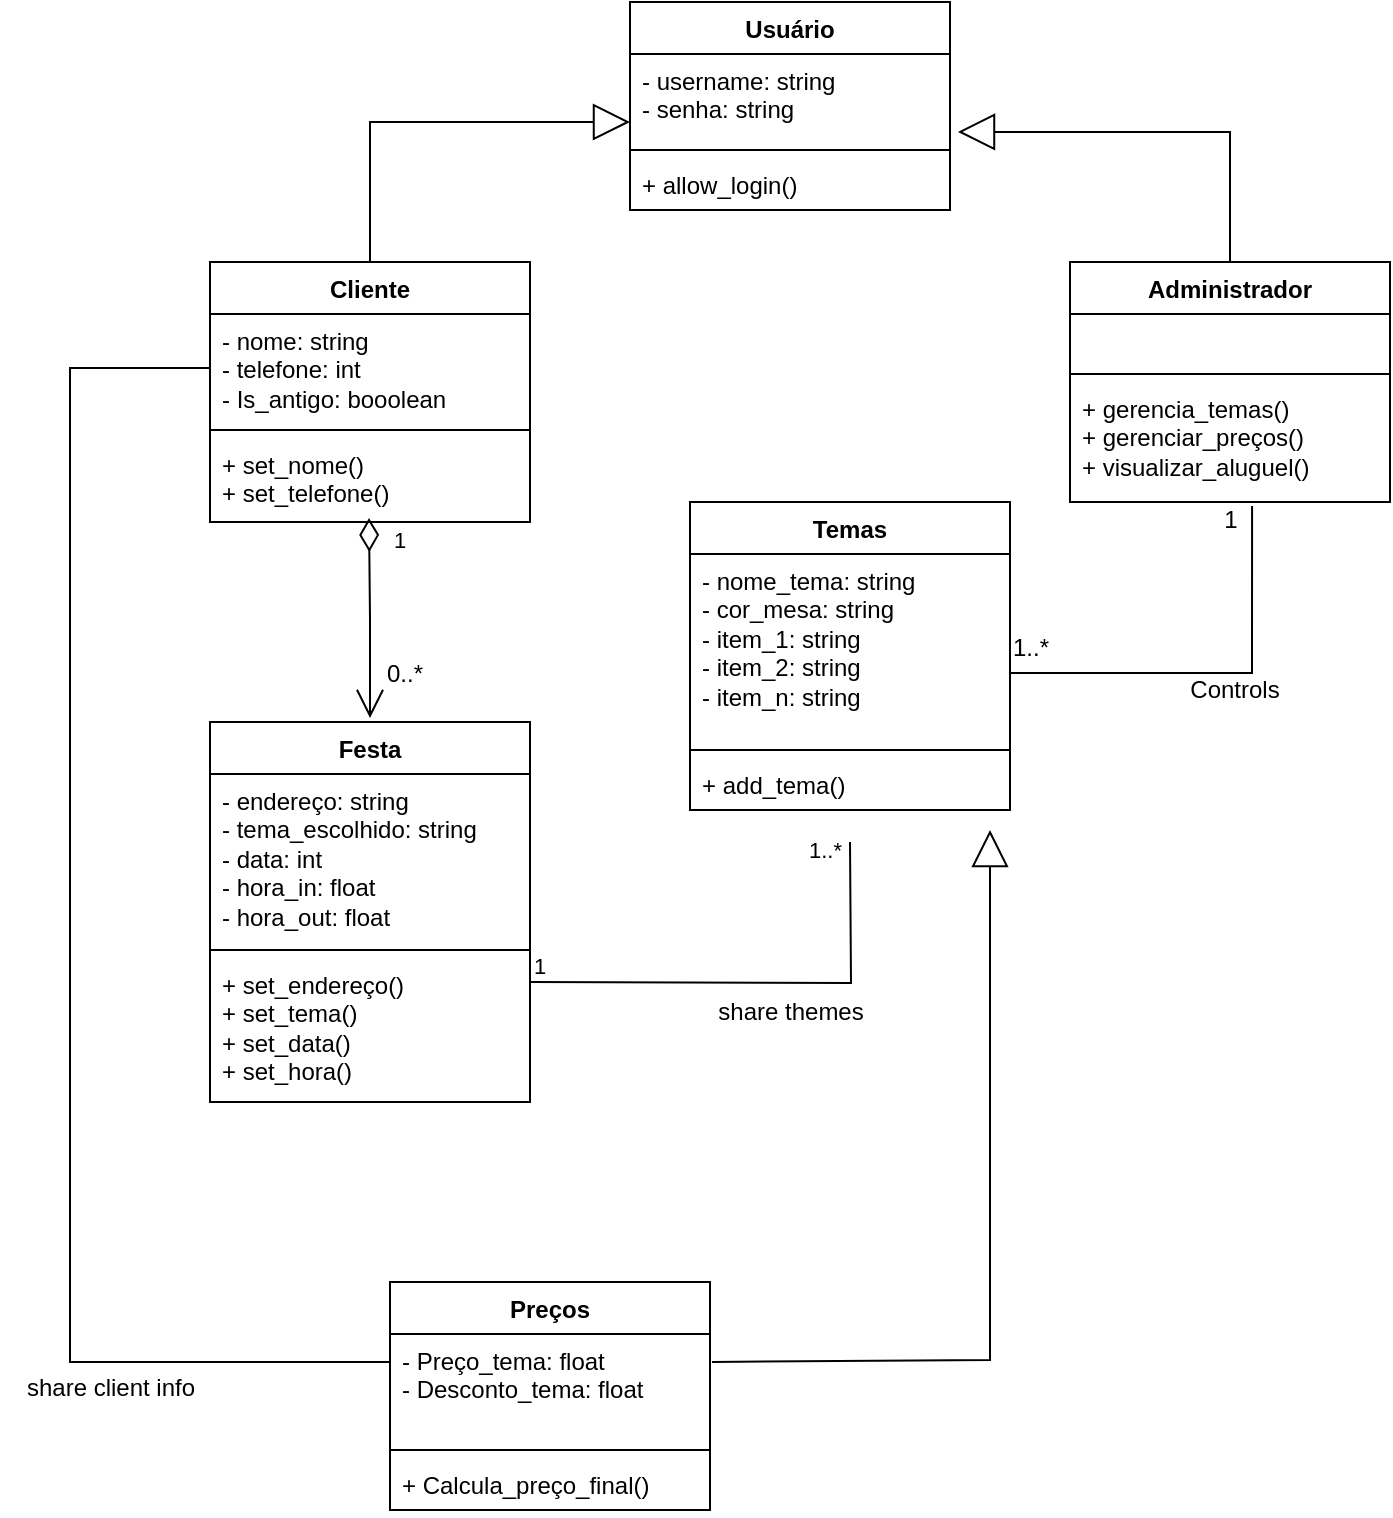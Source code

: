 <mxfile version="26.2.14">
  <diagram name="Página-1" id="S186WggFYl2Cj08Qnkb6">
    <mxGraphModel dx="1111" dy="465" grid="1" gridSize="10" guides="1" tooltips="1" connect="1" arrows="1" fold="1" page="1" pageScale="1" pageWidth="827" pageHeight="1169" math="0" shadow="0">
      <root>
        <mxCell id="0" />
        <mxCell id="1" parent="0" />
        <mxCell id="CjQFgWaDF1PgbPBIqvX5-4" value="Usuário" style="swimlane;fontStyle=1;align=center;verticalAlign=top;childLayout=stackLayout;horizontal=1;startSize=26;horizontalStack=0;resizeParent=1;resizeParentMax=0;resizeLast=0;collapsible=1;marginBottom=0;whiteSpace=wrap;html=1;" vertex="1" parent="1">
          <mxGeometry x="330" y="200" width="160" height="104" as="geometry" />
        </mxCell>
        <mxCell id="CjQFgWaDF1PgbPBIqvX5-5" value="- username: string&lt;div&gt;- senha: string&lt;/div&gt;" style="text;strokeColor=none;fillColor=none;align=left;verticalAlign=top;spacingLeft=4;spacingRight=4;overflow=hidden;rotatable=0;points=[[0,0.5],[1,0.5]];portConstraint=eastwest;whiteSpace=wrap;html=1;" vertex="1" parent="CjQFgWaDF1PgbPBIqvX5-4">
          <mxGeometry y="26" width="160" height="44" as="geometry" />
        </mxCell>
        <mxCell id="CjQFgWaDF1PgbPBIqvX5-6" value="" style="line;strokeWidth=1;fillColor=none;align=left;verticalAlign=middle;spacingTop=-1;spacingLeft=3;spacingRight=3;rotatable=0;labelPosition=right;points=[];portConstraint=eastwest;strokeColor=inherit;" vertex="1" parent="CjQFgWaDF1PgbPBIqvX5-4">
          <mxGeometry y="70" width="160" height="8" as="geometry" />
        </mxCell>
        <mxCell id="CjQFgWaDF1PgbPBIqvX5-7" value="+ allow_login()" style="text;strokeColor=none;fillColor=none;align=left;verticalAlign=top;spacingLeft=4;spacingRight=4;overflow=hidden;rotatable=0;points=[[0,0.5],[1,0.5]];portConstraint=eastwest;whiteSpace=wrap;html=1;" vertex="1" parent="CjQFgWaDF1PgbPBIqvX5-4">
          <mxGeometry y="78" width="160" height="26" as="geometry" />
        </mxCell>
        <mxCell id="CjQFgWaDF1PgbPBIqvX5-8" value="Cliente" style="swimlane;fontStyle=1;align=center;verticalAlign=top;childLayout=stackLayout;horizontal=1;startSize=26;horizontalStack=0;resizeParent=1;resizeParentMax=0;resizeLast=0;collapsible=1;marginBottom=0;whiteSpace=wrap;html=1;" vertex="1" parent="1">
          <mxGeometry x="120" y="330" width="160" height="130" as="geometry" />
        </mxCell>
        <mxCell id="CjQFgWaDF1PgbPBIqvX5-9" value="- nome: string&lt;div&gt;- telefone: int&lt;/div&gt;&lt;div&gt;- Is_antigo: booolean&lt;/div&gt;" style="text;strokeColor=none;fillColor=none;align=left;verticalAlign=top;spacingLeft=4;spacingRight=4;overflow=hidden;rotatable=0;points=[[0,0.5],[1,0.5]];portConstraint=eastwest;whiteSpace=wrap;html=1;" vertex="1" parent="CjQFgWaDF1PgbPBIqvX5-8">
          <mxGeometry y="26" width="160" height="54" as="geometry" />
        </mxCell>
        <mxCell id="CjQFgWaDF1PgbPBIqvX5-10" value="" style="line;strokeWidth=1;fillColor=none;align=left;verticalAlign=middle;spacingTop=-1;spacingLeft=3;spacingRight=3;rotatable=0;labelPosition=right;points=[];portConstraint=eastwest;strokeColor=inherit;" vertex="1" parent="CjQFgWaDF1PgbPBIqvX5-8">
          <mxGeometry y="80" width="160" height="8" as="geometry" />
        </mxCell>
        <mxCell id="CjQFgWaDF1PgbPBIqvX5-11" value="+ set_nome()&lt;div&gt;+ set_telefone()&lt;/div&gt;" style="text;strokeColor=none;fillColor=none;align=left;verticalAlign=top;spacingLeft=4;spacingRight=4;overflow=hidden;rotatable=0;points=[[0,0.5],[1,0.5]];portConstraint=eastwest;whiteSpace=wrap;html=1;" vertex="1" parent="CjQFgWaDF1PgbPBIqvX5-8">
          <mxGeometry y="88" width="160" height="42" as="geometry" />
        </mxCell>
        <mxCell id="CjQFgWaDF1PgbPBIqvX5-16" value="Administrador" style="swimlane;fontStyle=1;align=center;verticalAlign=top;childLayout=stackLayout;horizontal=1;startSize=26;horizontalStack=0;resizeParent=1;resizeParentMax=0;resizeLast=0;collapsible=1;marginBottom=0;whiteSpace=wrap;html=1;" vertex="1" parent="1">
          <mxGeometry x="550" y="330" width="160" height="120" as="geometry" />
        </mxCell>
        <mxCell id="CjQFgWaDF1PgbPBIqvX5-17" value="&lt;div&gt;&lt;br&gt;&lt;/div&gt;&lt;div&gt;&lt;br&gt;&lt;/div&gt;" style="text;strokeColor=none;fillColor=none;align=left;verticalAlign=top;spacingLeft=4;spacingRight=4;overflow=hidden;rotatable=0;points=[[0,0.5],[1,0.5]];portConstraint=eastwest;whiteSpace=wrap;html=1;" vertex="1" parent="CjQFgWaDF1PgbPBIqvX5-16">
          <mxGeometry y="26" width="160" height="26" as="geometry" />
        </mxCell>
        <mxCell id="CjQFgWaDF1PgbPBIqvX5-18" value="" style="line;strokeWidth=1;fillColor=none;align=left;verticalAlign=middle;spacingTop=-1;spacingLeft=3;spacingRight=3;rotatable=0;labelPosition=right;points=[];portConstraint=eastwest;strokeColor=inherit;" vertex="1" parent="CjQFgWaDF1PgbPBIqvX5-16">
          <mxGeometry y="52" width="160" height="8" as="geometry" />
        </mxCell>
        <mxCell id="CjQFgWaDF1PgbPBIqvX5-19" value="+ gerencia_temas()&lt;div&gt;+ gerenciar_preços()&lt;/div&gt;&lt;div&gt;+ visualizar_aluguel()&lt;/div&gt;" style="text;strokeColor=none;fillColor=none;align=left;verticalAlign=top;spacingLeft=4;spacingRight=4;overflow=hidden;rotatable=0;points=[[0,0.5],[1,0.5]];portConstraint=eastwest;whiteSpace=wrap;html=1;" vertex="1" parent="CjQFgWaDF1PgbPBIqvX5-16">
          <mxGeometry y="60" width="160" height="60" as="geometry" />
        </mxCell>
        <mxCell id="CjQFgWaDF1PgbPBIqvX5-20" value="" style="endArrow=block;endSize=16;endFill=0;html=1;rounded=0;exitX=0.5;exitY=0;exitDx=0;exitDy=0;" edge="1" parent="1" source="CjQFgWaDF1PgbPBIqvX5-8">
          <mxGeometry width="160" relative="1" as="geometry">
            <mxPoint x="170" y="260" as="sourcePoint" />
            <mxPoint x="330" y="260" as="targetPoint" />
            <Array as="points">
              <mxPoint x="200" y="260" />
            </Array>
          </mxGeometry>
        </mxCell>
        <mxCell id="CjQFgWaDF1PgbPBIqvX5-21" value="" style="endArrow=block;endSize=16;endFill=0;html=1;rounded=0;exitX=0.5;exitY=0;exitDx=0;exitDy=0;entryX=1.025;entryY=0.886;entryDx=0;entryDy=0;entryPerimeter=0;" edge="1" parent="1" source="CjQFgWaDF1PgbPBIqvX5-16" target="CjQFgWaDF1PgbPBIqvX5-5">
          <mxGeometry width="160" relative="1" as="geometry">
            <mxPoint x="550" y="270" as="sourcePoint" />
            <mxPoint x="710" y="270" as="targetPoint" />
            <Array as="points">
              <mxPoint x="630" y="265" />
            </Array>
          </mxGeometry>
        </mxCell>
        <mxCell id="CjQFgWaDF1PgbPBIqvX5-22" value="Festa" style="swimlane;fontStyle=1;align=center;verticalAlign=top;childLayout=stackLayout;horizontal=1;startSize=26;horizontalStack=0;resizeParent=1;resizeParentMax=0;resizeLast=0;collapsible=1;marginBottom=0;whiteSpace=wrap;html=1;" vertex="1" parent="1">
          <mxGeometry x="120" y="560" width="160" height="190" as="geometry" />
        </mxCell>
        <mxCell id="CjQFgWaDF1PgbPBIqvX5-23" value="- endereço: string&lt;div&gt;- tema_escolhido: string&lt;/div&gt;&lt;div&gt;- data: int&lt;/div&gt;&lt;div&gt;- hora_in: float&lt;/div&gt;&lt;div&gt;- hora_out: float&lt;/div&gt;" style="text;strokeColor=none;fillColor=none;align=left;verticalAlign=top;spacingLeft=4;spacingRight=4;overflow=hidden;rotatable=0;points=[[0,0.5],[1,0.5]];portConstraint=eastwest;whiteSpace=wrap;html=1;" vertex="1" parent="CjQFgWaDF1PgbPBIqvX5-22">
          <mxGeometry y="26" width="160" height="84" as="geometry" />
        </mxCell>
        <mxCell id="CjQFgWaDF1PgbPBIqvX5-24" value="" style="line;strokeWidth=1;fillColor=none;align=left;verticalAlign=middle;spacingTop=-1;spacingLeft=3;spacingRight=3;rotatable=0;labelPosition=right;points=[];portConstraint=eastwest;strokeColor=inherit;" vertex="1" parent="CjQFgWaDF1PgbPBIqvX5-22">
          <mxGeometry y="110" width="160" height="8" as="geometry" />
        </mxCell>
        <mxCell id="CjQFgWaDF1PgbPBIqvX5-25" value="+ set_endereço()&lt;div&gt;+ set_tema()&lt;/div&gt;&lt;div&gt;+ set_data()&lt;/div&gt;&lt;div&gt;+ set_hora()&lt;/div&gt;" style="text;strokeColor=none;fillColor=none;align=left;verticalAlign=top;spacingLeft=4;spacingRight=4;overflow=hidden;rotatable=0;points=[[0,0.5],[1,0.5]];portConstraint=eastwest;whiteSpace=wrap;html=1;" vertex="1" parent="CjQFgWaDF1PgbPBIqvX5-22">
          <mxGeometry y="118" width="160" height="72" as="geometry" />
        </mxCell>
        <mxCell id="CjQFgWaDF1PgbPBIqvX5-27" value="1" style="endArrow=open;html=1;endSize=12;startArrow=diamondThin;startSize=14;startFill=0;edgeStyle=orthogonalEdgeStyle;align=left;verticalAlign=bottom;rounded=0;" edge="1" parent="1">
          <mxGeometry x="-0.6" y="10" relative="1" as="geometry">
            <mxPoint x="199.5" y="458" as="sourcePoint" />
            <mxPoint x="200" y="558" as="targetPoint" />
            <mxPoint as="offset" />
          </mxGeometry>
        </mxCell>
        <mxCell id="CjQFgWaDF1PgbPBIqvX5-28" value="0..*" style="text;html=1;align=center;verticalAlign=middle;resizable=0;points=[];autosize=1;strokeColor=none;fillColor=none;" vertex="1" parent="1">
          <mxGeometry x="197" y="521" width="40" height="30" as="geometry" />
        </mxCell>
        <mxCell id="CjQFgWaDF1PgbPBIqvX5-29" value="Temas" style="swimlane;fontStyle=1;align=center;verticalAlign=top;childLayout=stackLayout;horizontal=1;startSize=26;horizontalStack=0;resizeParent=1;resizeParentMax=0;resizeLast=0;collapsible=1;marginBottom=0;whiteSpace=wrap;html=1;" vertex="1" parent="1">
          <mxGeometry x="360" y="450" width="160" height="154" as="geometry" />
        </mxCell>
        <mxCell id="CjQFgWaDF1PgbPBIqvX5-33" value="- nome_tema: string&lt;div&gt;- cor_mesa: string&lt;/div&gt;&lt;div&gt;- item_1: string&lt;/div&gt;&lt;div&gt;- item_2: string&lt;/div&gt;&lt;div&gt;- item_n: string&lt;/div&gt;" style="text;strokeColor=none;fillColor=none;align=left;verticalAlign=top;spacingLeft=4;spacingRight=4;overflow=hidden;rotatable=0;points=[[0,0.5],[1,0.5]];portConstraint=eastwest;whiteSpace=wrap;html=1;" vertex="1" parent="CjQFgWaDF1PgbPBIqvX5-29">
          <mxGeometry y="26" width="160" height="94" as="geometry" />
        </mxCell>
        <mxCell id="CjQFgWaDF1PgbPBIqvX5-31" value="" style="line;strokeWidth=1;fillColor=none;align=left;verticalAlign=middle;spacingTop=-1;spacingLeft=3;spacingRight=3;rotatable=0;labelPosition=right;points=[];portConstraint=eastwest;strokeColor=inherit;" vertex="1" parent="CjQFgWaDF1PgbPBIqvX5-29">
          <mxGeometry y="120" width="160" height="8" as="geometry" />
        </mxCell>
        <mxCell id="CjQFgWaDF1PgbPBIqvX5-32" value="+ add_tema()" style="text;strokeColor=none;fillColor=none;align=left;verticalAlign=top;spacingLeft=4;spacingRight=4;overflow=hidden;rotatable=0;points=[[0,0.5],[1,0.5]];portConstraint=eastwest;whiteSpace=wrap;html=1;" vertex="1" parent="CjQFgWaDF1PgbPBIqvX5-29">
          <mxGeometry y="128" width="160" height="26" as="geometry" />
        </mxCell>
        <mxCell id="CjQFgWaDF1PgbPBIqvX5-34" value="" style="endArrow=none;html=1;edgeStyle=orthogonalEdgeStyle;rounded=0;entryX=0.569;entryY=1.033;entryDx=0;entryDy=0;entryPerimeter=0;" edge="1" parent="1" target="CjQFgWaDF1PgbPBIqvX5-19">
          <mxGeometry relative="1" as="geometry">
            <mxPoint x="520" y="535.5" as="sourcePoint" />
            <mxPoint x="640" y="470" as="targetPoint" />
            <Array as="points">
              <mxPoint x="641" y="536" />
            </Array>
          </mxGeometry>
        </mxCell>
        <mxCell id="CjQFgWaDF1PgbPBIqvX5-39" value="1..*" style="text;html=1;align=center;verticalAlign=middle;resizable=0;points=[];autosize=1;strokeColor=none;fillColor=none;" vertex="1" parent="1">
          <mxGeometry x="510" y="508" width="40" height="30" as="geometry" />
        </mxCell>
        <mxCell id="CjQFgWaDF1PgbPBIqvX5-40" value="1" style="text;html=1;align=center;verticalAlign=middle;resizable=0;points=[];autosize=1;strokeColor=none;fillColor=none;" vertex="1" parent="1">
          <mxGeometry x="615" y="444" width="30" height="30" as="geometry" />
        </mxCell>
        <mxCell id="CjQFgWaDF1PgbPBIqvX5-41" value="Controls&lt;div&gt;&lt;br&gt;&lt;/div&gt;" style="text;html=1;align=center;verticalAlign=middle;resizable=0;points=[];autosize=1;strokeColor=none;fillColor=none;" vertex="1" parent="1">
          <mxGeometry x="597" y="531" width="70" height="40" as="geometry" />
        </mxCell>
        <mxCell id="CjQFgWaDF1PgbPBIqvX5-45" value="" style="endArrow=none;html=1;edgeStyle=orthogonalEdgeStyle;rounded=0;" edge="1" parent="1">
          <mxGeometry relative="1" as="geometry">
            <mxPoint x="280" y="690" as="sourcePoint" />
            <mxPoint x="440" y="620" as="targetPoint" />
          </mxGeometry>
        </mxCell>
        <mxCell id="CjQFgWaDF1PgbPBIqvX5-46" value="1" style="edgeLabel;resizable=0;html=1;align=left;verticalAlign=bottom;" connectable="0" vertex="1" parent="CjQFgWaDF1PgbPBIqvX5-45">
          <mxGeometry x="-1" relative="1" as="geometry" />
        </mxCell>
        <mxCell id="CjQFgWaDF1PgbPBIqvX5-47" value="1..*" style="edgeLabel;resizable=0;html=1;align=right;verticalAlign=bottom;" connectable="0" vertex="1" parent="CjQFgWaDF1PgbPBIqvX5-45">
          <mxGeometry x="1" relative="1" as="geometry">
            <mxPoint x="-4" y="12" as="offset" />
          </mxGeometry>
        </mxCell>
        <mxCell id="CjQFgWaDF1PgbPBIqvX5-48" value="share themes" style="text;html=1;align=center;verticalAlign=middle;resizable=0;points=[];autosize=1;strokeColor=none;fillColor=none;" vertex="1" parent="1">
          <mxGeometry x="360" y="690" width="100" height="30" as="geometry" />
        </mxCell>
        <mxCell id="CjQFgWaDF1PgbPBIqvX5-50" value="Preços" style="swimlane;fontStyle=1;align=center;verticalAlign=top;childLayout=stackLayout;horizontal=1;startSize=26;horizontalStack=0;resizeParent=1;resizeParentMax=0;resizeLast=0;collapsible=1;marginBottom=0;whiteSpace=wrap;html=1;" vertex="1" parent="1">
          <mxGeometry x="210" y="840" width="160" height="114" as="geometry" />
        </mxCell>
        <mxCell id="CjQFgWaDF1PgbPBIqvX5-51" value="- Preço_tema: float&lt;div&gt;- Desconto_tema: float&lt;/div&gt;" style="text;strokeColor=none;fillColor=none;align=left;verticalAlign=top;spacingLeft=4;spacingRight=4;overflow=hidden;rotatable=0;points=[[0,0.5],[1,0.5]];portConstraint=eastwest;whiteSpace=wrap;html=1;" vertex="1" parent="CjQFgWaDF1PgbPBIqvX5-50">
          <mxGeometry y="26" width="160" height="54" as="geometry" />
        </mxCell>
        <mxCell id="CjQFgWaDF1PgbPBIqvX5-52" value="" style="line;strokeWidth=1;fillColor=none;align=left;verticalAlign=middle;spacingTop=-1;spacingLeft=3;spacingRight=3;rotatable=0;labelPosition=right;points=[];portConstraint=eastwest;strokeColor=inherit;" vertex="1" parent="CjQFgWaDF1PgbPBIqvX5-50">
          <mxGeometry y="80" width="160" height="8" as="geometry" />
        </mxCell>
        <mxCell id="CjQFgWaDF1PgbPBIqvX5-53" value="+ Calcula_preço_final()" style="text;strokeColor=none;fillColor=none;align=left;verticalAlign=top;spacingLeft=4;spacingRight=4;overflow=hidden;rotatable=0;points=[[0,0.5],[1,0.5]];portConstraint=eastwest;whiteSpace=wrap;html=1;" vertex="1" parent="CjQFgWaDF1PgbPBIqvX5-50">
          <mxGeometry y="88" width="160" height="26" as="geometry" />
        </mxCell>
        <mxCell id="CjQFgWaDF1PgbPBIqvX5-54" value="" style="endArrow=block;endSize=16;endFill=0;html=1;rounded=0;exitX=1.006;exitY=0.259;exitDx=0;exitDy=0;exitPerimeter=0;" edge="1" parent="1" source="CjQFgWaDF1PgbPBIqvX5-51">
          <mxGeometry width="160" relative="1" as="geometry">
            <mxPoint x="440" y="804" as="sourcePoint" />
            <mxPoint x="510" y="614" as="targetPoint" />
            <Array as="points">
              <mxPoint x="510" y="879" />
            </Array>
          </mxGeometry>
        </mxCell>
        <mxCell id="CjQFgWaDF1PgbPBIqvX5-55" value="" style="endArrow=none;html=1;edgeStyle=orthogonalEdgeStyle;rounded=0;exitX=0;exitY=0.5;exitDx=0;exitDy=0;" edge="1" parent="1" source="CjQFgWaDF1PgbPBIqvX5-9">
          <mxGeometry relative="1" as="geometry">
            <mxPoint x="50" y="420" as="sourcePoint" />
            <mxPoint x="210" y="880" as="targetPoint" />
            <Array as="points">
              <mxPoint x="50" y="383" />
              <mxPoint x="50" y="880" />
            </Array>
          </mxGeometry>
        </mxCell>
        <mxCell id="CjQFgWaDF1PgbPBIqvX5-58" value="share client info" style="text;html=1;align=center;verticalAlign=middle;resizable=0;points=[];autosize=1;strokeColor=none;fillColor=none;" vertex="1" parent="1">
          <mxGeometry x="15" y="878" width="110" height="30" as="geometry" />
        </mxCell>
      </root>
    </mxGraphModel>
  </diagram>
</mxfile>
